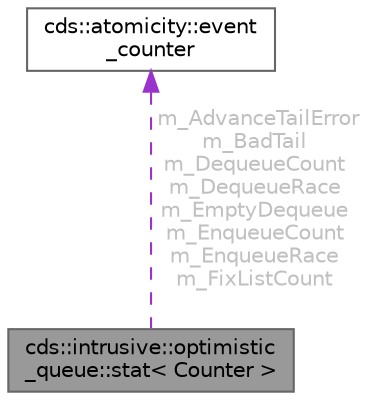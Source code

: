 digraph "cds::intrusive::optimistic_queue::stat&lt; Counter &gt;"
{
 // LATEX_PDF_SIZE
  bgcolor="transparent";
  edge [fontname=Helvetica,fontsize=10,labelfontname=Helvetica,labelfontsize=10];
  node [fontname=Helvetica,fontsize=10,shape=box,height=0.2,width=0.4];
  Node1 [id="Node000001",label="cds::intrusive::optimistic\l_queue::stat\< Counter \>",height=0.2,width=0.4,color="gray40", fillcolor="grey60", style="filled", fontcolor="black",tooltip="OptimisticQueue internal statistics. May be used for debugging or profiling"];
  Node2 -> Node1 [id="edge1_Node000001_Node000002",dir="back",color="darkorchid3",style="dashed",tooltip=" ",label=" m_AdvanceTailError\nm_BadTail\nm_DequeueCount\nm_DequeueRace\nm_EmptyDequeue\nm_EnqueueCount\nm_EnqueueRace\nm_FixListCount",fontcolor="grey" ];
  Node2 [id="Node000002",label="cds::atomicity::event\l_counter",height=0.2,width=0.4,color="gray40", fillcolor="white", style="filled",URL="$classcds_1_1atomicity_1_1event__counter.html",tooltip="Atomic event counter."];
}
